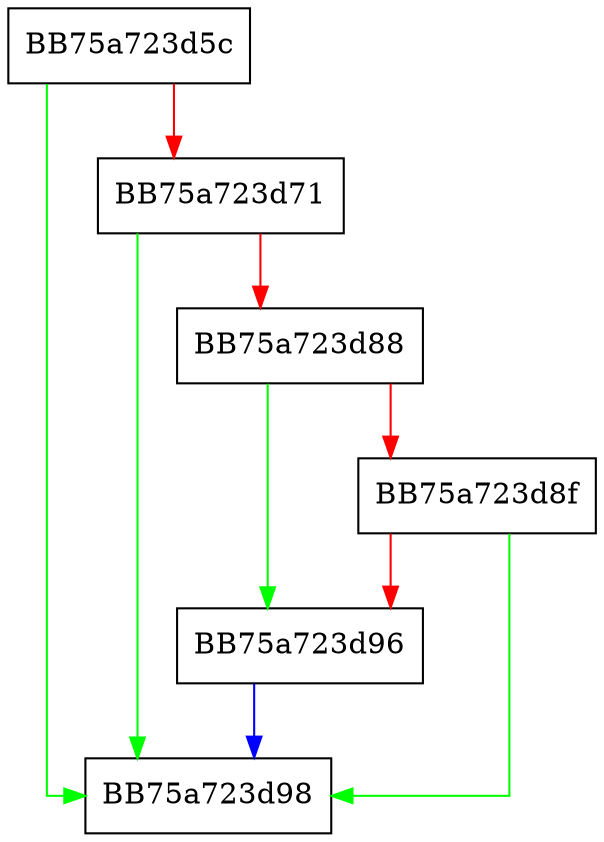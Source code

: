 digraph startsWithIpcs {
  node [shape="box"];
  graph [splines=ortho];
  BB75a723d5c -> BB75a723d98 [color="green"];
  BB75a723d5c -> BB75a723d71 [color="red"];
  BB75a723d71 -> BB75a723d98 [color="green"];
  BB75a723d71 -> BB75a723d88 [color="red"];
  BB75a723d88 -> BB75a723d96 [color="green"];
  BB75a723d88 -> BB75a723d8f [color="red"];
  BB75a723d8f -> BB75a723d98 [color="green"];
  BB75a723d8f -> BB75a723d96 [color="red"];
  BB75a723d96 -> BB75a723d98 [color="blue"];
}
